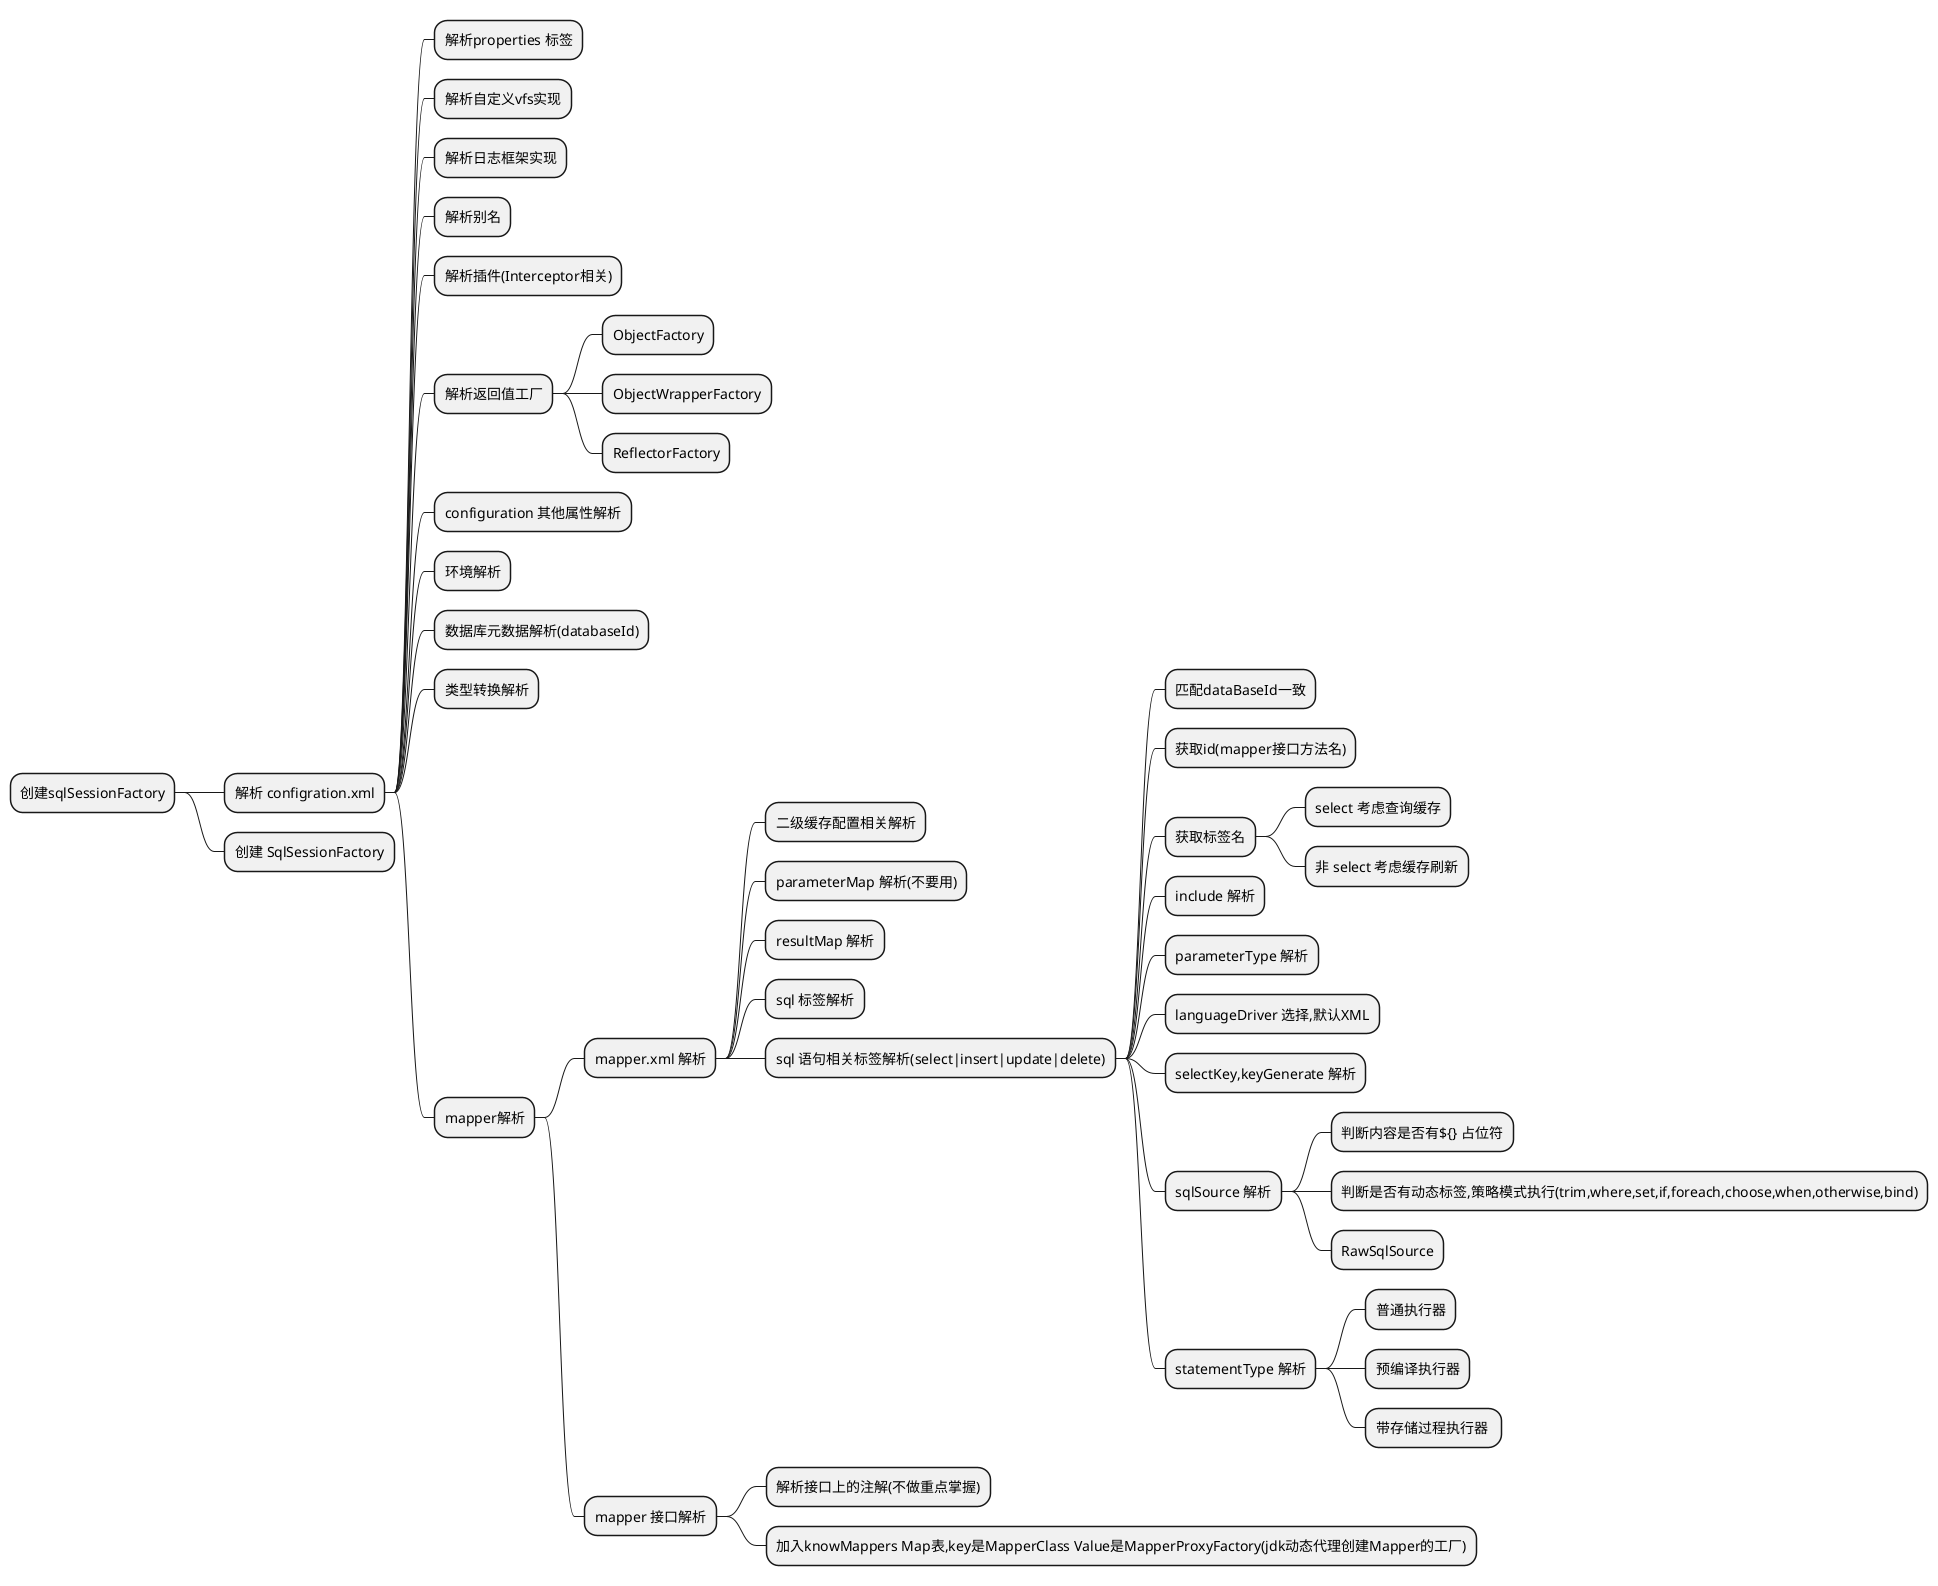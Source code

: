 @startmindmap sqlSessionFactory 创建
* 创建sqlSessionFactory
** 解析 configration.xml
*** 解析properties 标签
*** 解析自定义vfs实现
*** 解析日志框架实现
*** 解析别名
*** 解析插件(Interceptor相关)
*** 解析返回值工厂
**** ObjectFactory
**** ObjectWrapperFactory
**** ReflectorFactory
*** configuration 其他属性解析
*** 环境解析
*** 数据库元数据解析(databaseId)
*** 类型转换解析
*** mapper解析
**** mapper.xml 解析
***** 二级缓存配置相关解析
***** parameterMap 解析(不要用)
***** resultMap 解析
***** sql 标签解析
***** sql 语句相关标签解析(select|insert|update|delete)
****** 匹配dataBaseId一致
****** 获取id(mapper接口方法名)
****** 获取标签名
******* select 考虑查询缓存
******* 非 select 考虑缓存刷新
****** include 解析
****** parameterType 解析
****** languageDriver 选择,默认XML
****** selectKey,keyGenerate 解析
****** sqlSource 解析
******* 判断内容是否有${} 占位符
******* 判断是否有动态标签,策略模式执行(trim,where,set,if,foreach,choose,when,otherwise,bind)
******* RawSqlSource
****** statementType 解析
******* 普通执行器
******* 预编译执行器
******* 带存储过程执行器 
**** mapper 接口解析
***** 解析接口上的注解(不做重点掌握)
***** 加入knowMappers Map表,key是MapperClass Value是MapperProxyFactory(jdk动态代理创建Mapper的工厂)
** 创建 SqlSessionFactory
@endmindmap


